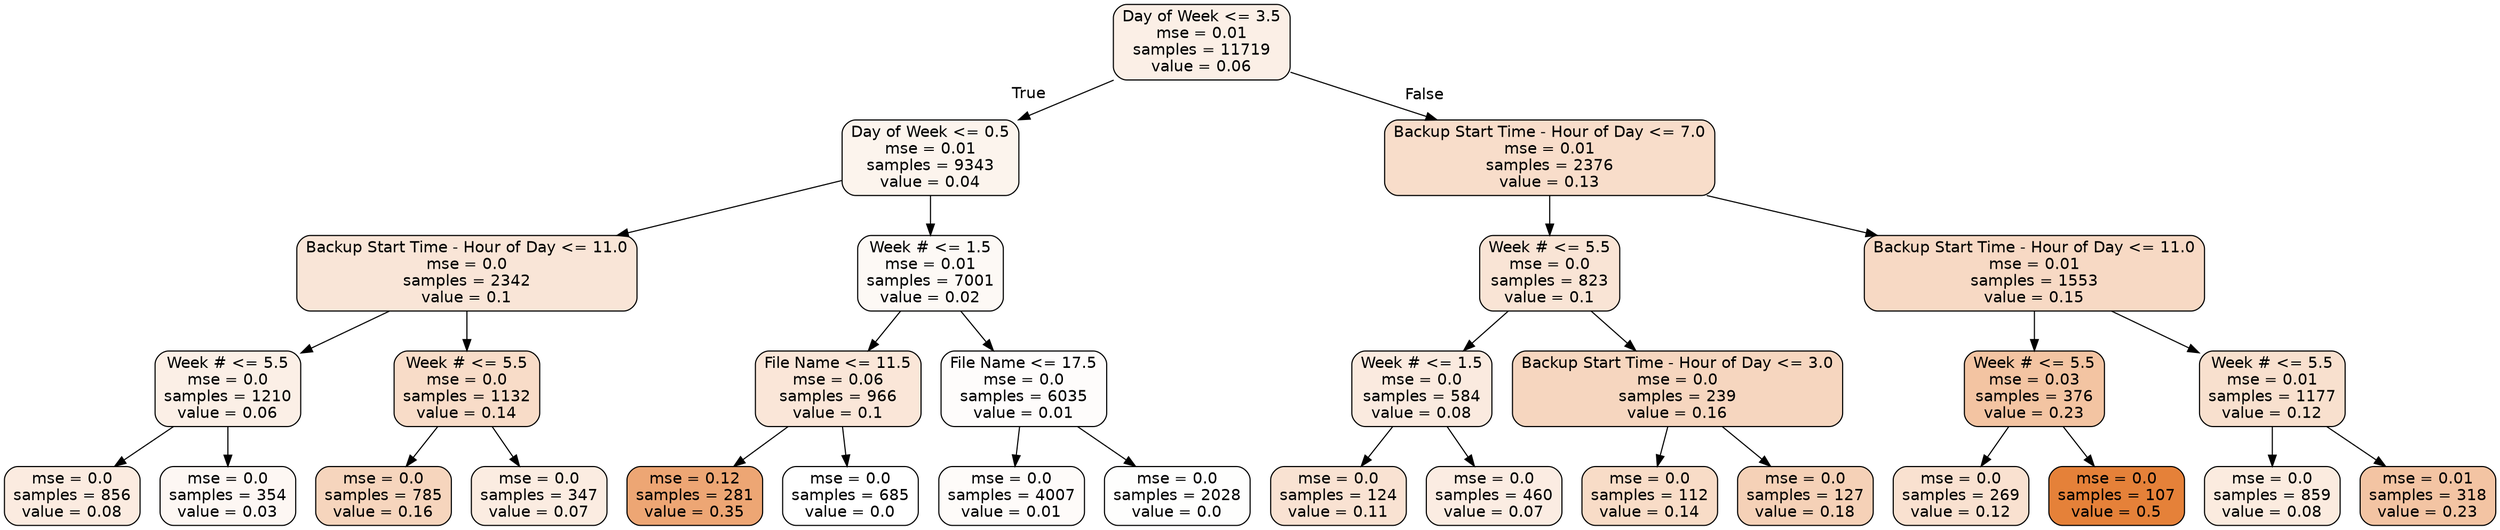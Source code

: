 digraph Tree {
node [shape=box, style="filled, rounded", color="black", fontname=helvetica] ;
edge [fontname=helvetica] ;
0 [label="Day of Week <= 3.5\nmse = 0.01\nsamples = 11719\nvalue = 0.06", fillcolor="#e581391f"] ;
1 [label="Day of Week <= 0.5\nmse = 0.01\nsamples = 9343\nvalue = 0.04", fillcolor="#e5813916"] ;
0 -> 1 [labeldistance=2.5, labelangle=45, headlabel="True"] ;
2 [label="Backup Start Time - Hour of Day <= 11.0\nmse = 0.0\nsamples = 2342\nvalue = 0.1", fillcolor="#e5813933"] ;
1 -> 2 ;
3 [label="Week # <= 5.5\nmse = 0.0\nsamples = 1210\nvalue = 0.06", fillcolor="#e5813920"] ;
2 -> 3 ;
4 [label="mse = 0.0\nsamples = 856\nvalue = 0.08", fillcolor="#e5813927"] ;
3 -> 4 ;
5 [label="mse = 0.0\nsamples = 354\nvalue = 0.03", fillcolor="#e581390f"] ;
3 -> 5 ;
6 [label="Week # <= 5.5\nmse = 0.0\nsamples = 1132\nvalue = 0.14", fillcolor="#e5813946"] ;
2 -> 6 ;
7 [label="mse = 0.0\nsamples = 785\nvalue = 0.16", fillcolor="#e5813954"] ;
6 -> 7 ;
8 [label="mse = 0.0\nsamples = 347\nvalue = 0.07", fillcolor="#e5813926"] ;
6 -> 8 ;
9 [label="Week # <= 1.5\nmse = 0.01\nsamples = 7001\nvalue = 0.02", fillcolor="#e581390c"] ;
1 -> 9 ;
10 [label="File Name <= 11.5\nmse = 0.06\nsamples = 966\nvalue = 0.1", fillcolor="#e5813932"] ;
9 -> 10 ;
11 [label="mse = 0.12\nsamples = 281\nvalue = 0.35", fillcolor="#e58139b3"] ;
10 -> 11 ;
12 [label="mse = 0.0\nsamples = 685\nvalue = 0.0", fillcolor="#e5813900"] ;
10 -> 12 ;
13 [label="File Name <= 17.5\nmse = 0.0\nsamples = 6035\nvalue = 0.01", fillcolor="#e5813905"] ;
9 -> 13 ;
14 [label="mse = 0.0\nsamples = 4007\nvalue = 0.01", fillcolor="#e5813907"] ;
13 -> 14 ;
15 [label="mse = 0.0\nsamples = 2028\nvalue = 0.0", fillcolor="#e5813902"] ;
13 -> 15 ;
16 [label="Backup Start Time - Hour of Day <= 7.0\nmse = 0.01\nsamples = 2376\nvalue = 0.13", fillcolor="#e5813944"] ;
0 -> 16 [labeldistance=2.5, labelangle=-45, headlabel="False"] ;
17 [label="Week # <= 5.5\nmse = 0.0\nsamples = 823\nvalue = 0.1", fillcolor="#e5813935"] ;
16 -> 17 ;
18 [label="Week # <= 1.5\nmse = 0.0\nsamples = 584\nvalue = 0.08", fillcolor="#e5813929"] ;
17 -> 18 ;
19 [label="mse = 0.0\nsamples = 124\nvalue = 0.11", fillcolor="#e581393a"] ;
18 -> 19 ;
20 [label="mse = 0.0\nsamples = 460\nvalue = 0.07", fillcolor="#e5813925"] ;
18 -> 20 ;
21 [label="Backup Start Time - Hour of Day <= 3.0\nmse = 0.0\nsamples = 239\nvalue = 0.16", fillcolor="#e5813952"] ;
17 -> 21 ;
22 [label="mse = 0.0\nsamples = 112\nvalue = 0.14", fillcolor="#e5813947"] ;
21 -> 22 ;
23 [label="mse = 0.0\nsamples = 127\nvalue = 0.18", fillcolor="#e581395c"] ;
21 -> 23 ;
24 [label="Backup Start Time - Hour of Day <= 11.0\nmse = 0.01\nsamples = 1553\nvalue = 0.15", fillcolor="#e581394c"] ;
16 -> 24 ;
25 [label="Week # <= 5.5\nmse = 0.03\nsamples = 376\nvalue = 0.23", fillcolor="#e5813977"] ;
24 -> 25 ;
26 [label="mse = 0.0\nsamples = 269\nvalue = 0.12", fillcolor="#e581393c"] ;
25 -> 26 ;
27 [label="mse = 0.0\nsamples = 107\nvalue = 0.5", fillcolor="#e58139ff"] ;
25 -> 27 ;
28 [label="Week # <= 5.5\nmse = 0.01\nsamples = 1177\nvalue = 0.12", fillcolor="#e581393e"] ;
24 -> 28 ;
29 [label="mse = 0.0\nsamples = 859\nvalue = 0.08", fillcolor="#e5813928"] ;
28 -> 29 ;
30 [label="mse = 0.01\nsamples = 318\nvalue = 0.23", fillcolor="#e5813976"] ;
28 -> 30 ;
}